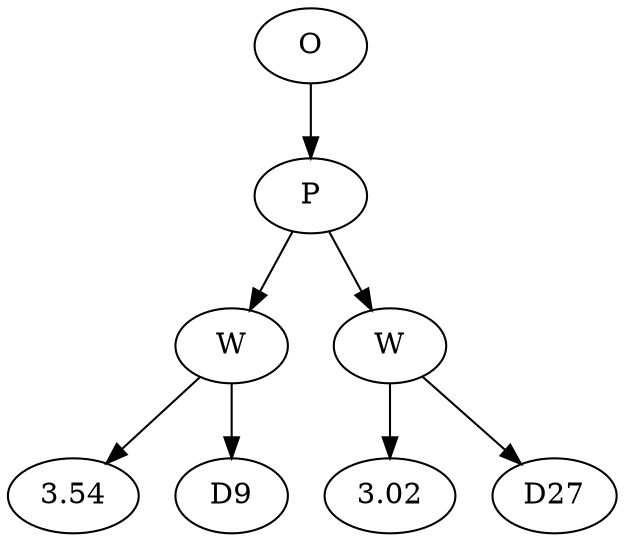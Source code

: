 // Tree
digraph {
	1039423 [label=O]
	1039424 [label=P]
	1039423 -> 1039424
	1039425 [label=W]
	1039424 -> 1039425
	1039426 [label=3.54]
	1039425 -> 1039426
	1039427 [label=D9]
	1039425 -> 1039427
	1039428 [label=W]
	1039424 -> 1039428
	1039429 [label=3.02]
	1039428 -> 1039429
	1039430 [label=D27]
	1039428 -> 1039430
}

